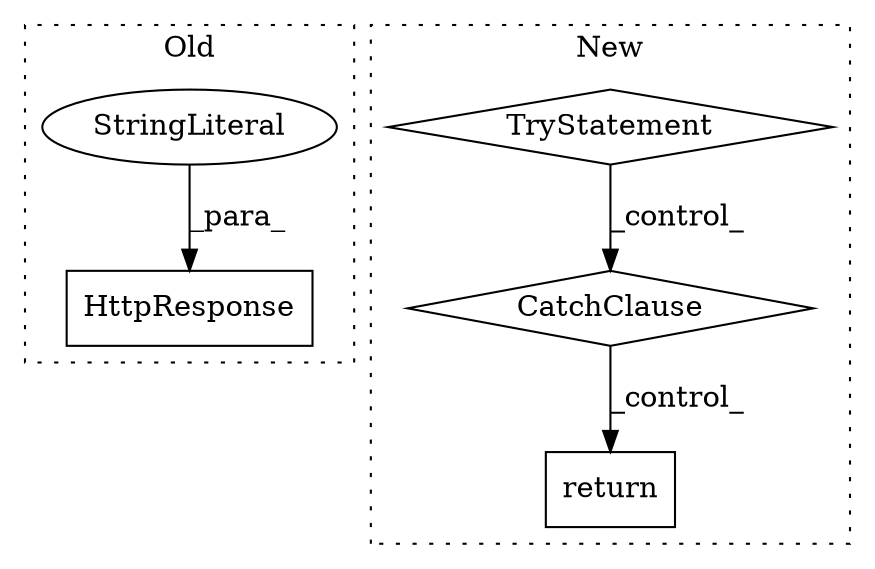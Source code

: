 digraph G {
subgraph cluster0 {
1 [label="HttpResponse" a="32" s="2078,2147" l="13,1" shape="box"];
3 [label="StringLiteral" a="45" s="2125" l="18" shape="ellipse"];
label = "Old";
style="dotted";
}
subgraph cluster1 {
2 [label="CatchClause" a="12" s="5269,5305" l="11,2" shape="diamond"];
4 [label="TryStatement" a="54" s="4594" l="4" shape="diamond"];
5 [label="return" a="41" s="5365" l="7" shape="box"];
label = "New";
style="dotted";
}
2 -> 5 [label="_control_"];
3 -> 1 [label="_para_"];
4 -> 2 [label="_control_"];
}